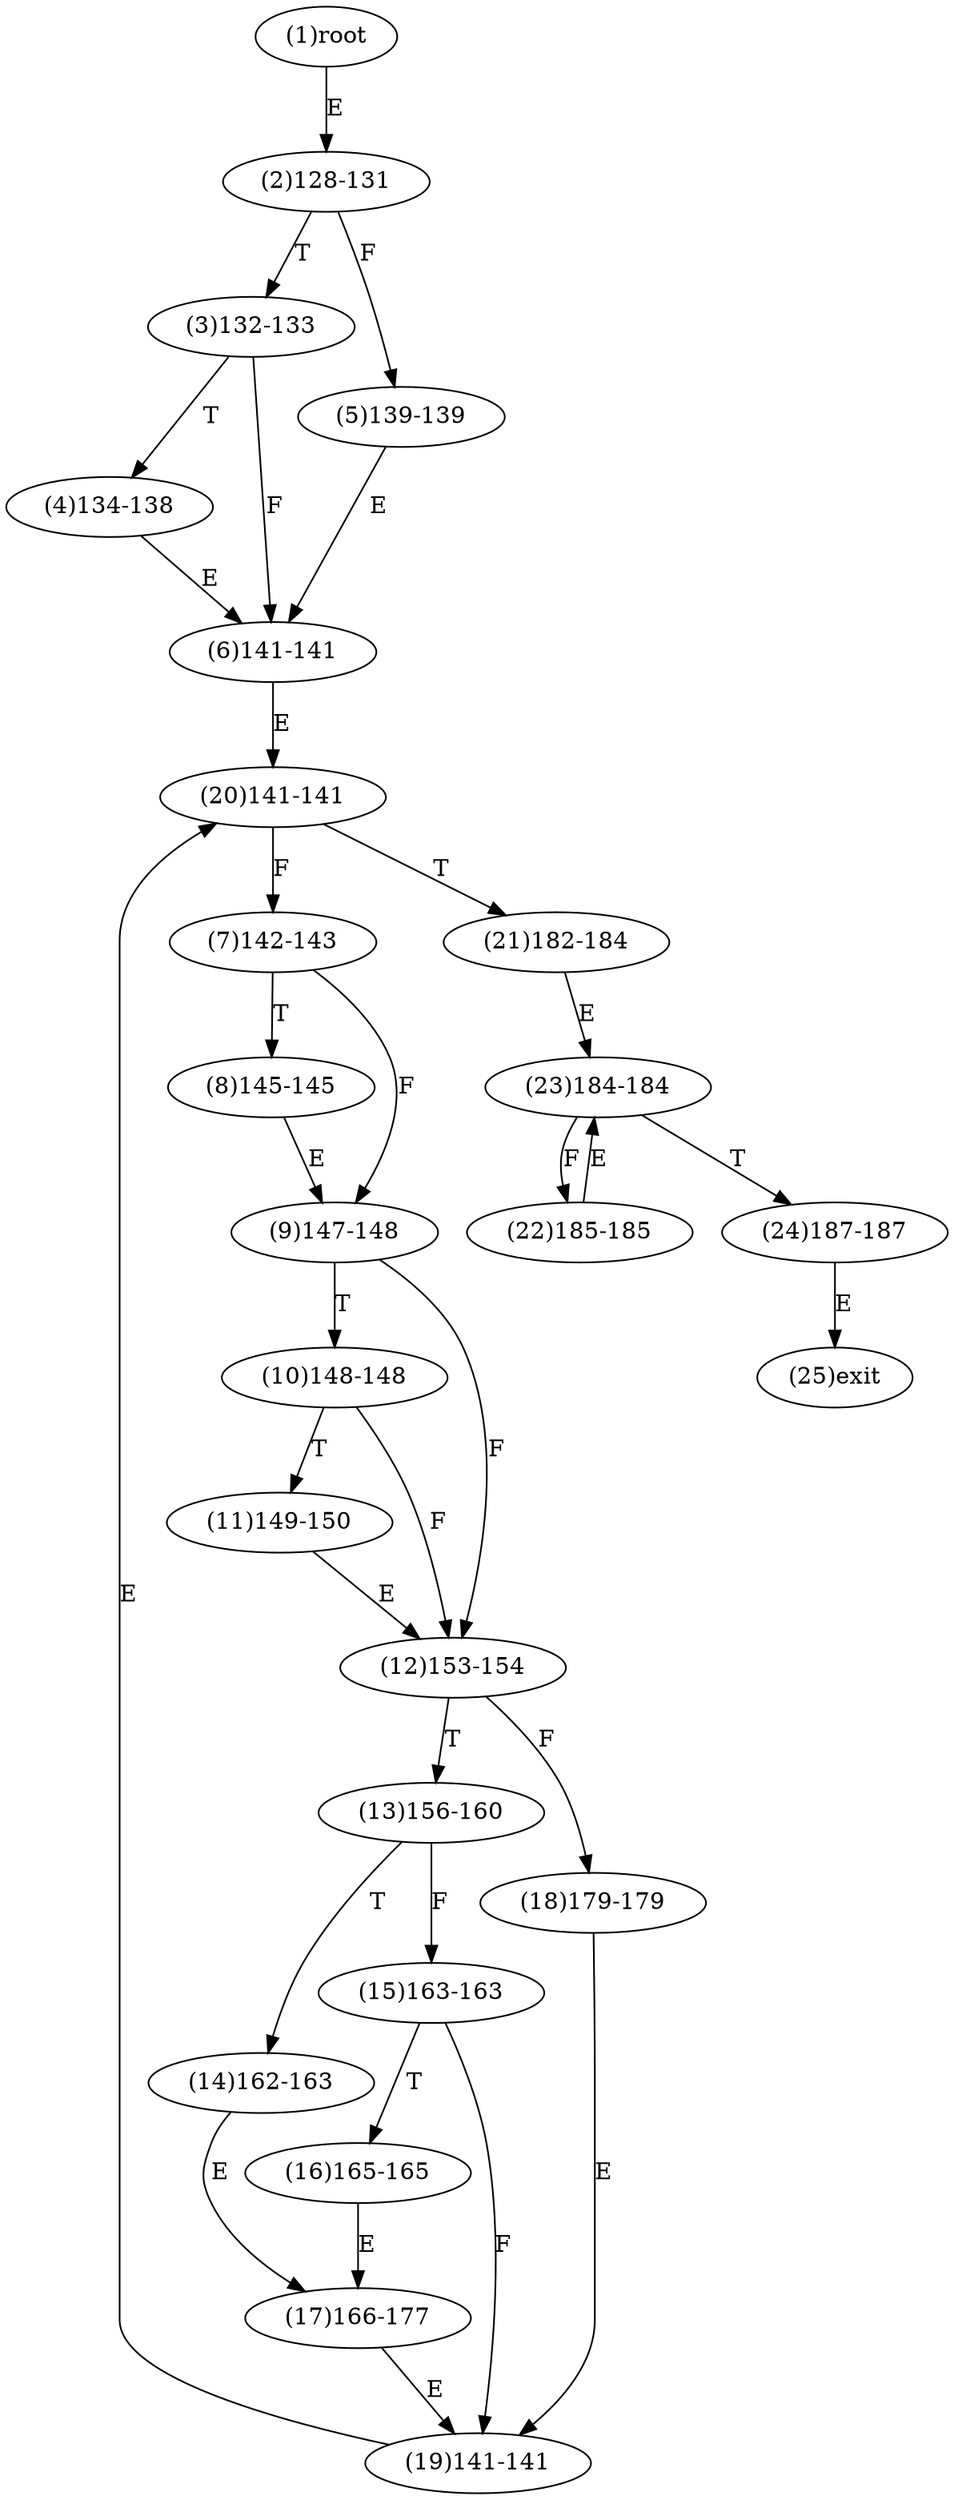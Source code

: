 digraph "" { 
1[ label="(1)root"];
2[ label="(2)128-131"];
3[ label="(3)132-133"];
4[ label="(4)134-138"];
5[ label="(5)139-139"];
6[ label="(6)141-141"];
7[ label="(7)142-143"];
8[ label="(8)145-145"];
9[ label="(9)147-148"];
10[ label="(10)148-148"];
11[ label="(11)149-150"];
12[ label="(12)153-154"];
13[ label="(13)156-160"];
14[ label="(14)162-163"];
15[ label="(15)163-163"];
17[ label="(17)166-177"];
16[ label="(16)165-165"];
19[ label="(19)141-141"];
18[ label="(18)179-179"];
21[ label="(21)182-184"];
20[ label="(20)141-141"];
23[ label="(23)184-184"];
22[ label="(22)185-185"];
25[ label="(25)exit"];
24[ label="(24)187-187"];
1->2[ label="E"];
2->5[ label="F"];
2->3[ label="T"];
3->6[ label="F"];
3->4[ label="T"];
4->6[ label="E"];
5->6[ label="E"];
6->20[ label="E"];
7->9[ label="F"];
7->8[ label="T"];
8->9[ label="E"];
9->12[ label="F"];
9->10[ label="T"];
10->12[ label="F"];
10->11[ label="T"];
11->12[ label="E"];
12->18[ label="F"];
12->13[ label="T"];
13->15[ label="F"];
13->14[ label="T"];
14->17[ label="E"];
15->19[ label="F"];
15->16[ label="T"];
16->17[ label="E"];
17->19[ label="E"];
18->19[ label="E"];
19->20[ label="E"];
20->7[ label="F"];
20->21[ label="T"];
21->23[ label="E"];
22->23[ label="E"];
23->22[ label="F"];
23->24[ label="T"];
24->25[ label="E"];
}